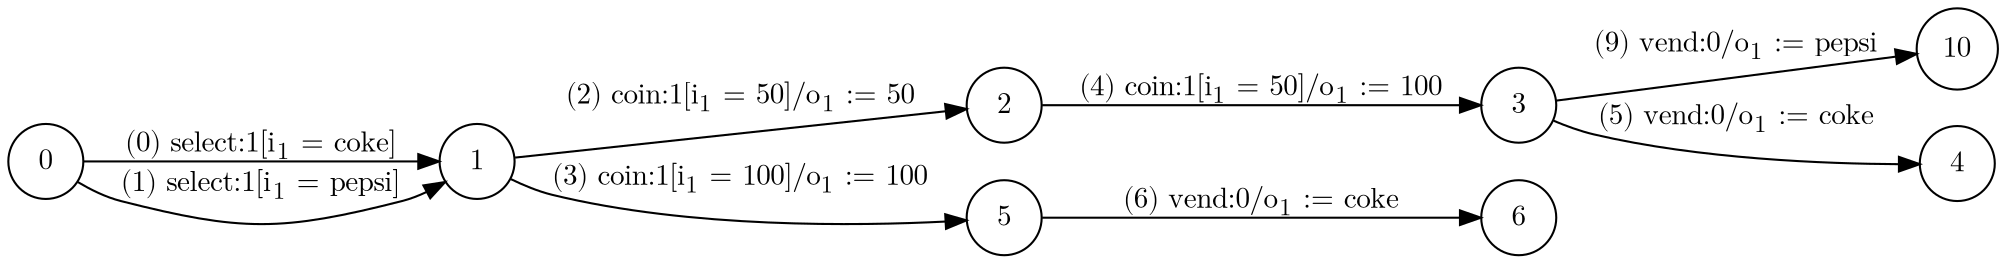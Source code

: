 digraph EFSM{
  graph [rankdir="LR", fontname="Latin Modern Math"];
  node [color="black", fillcolor="white", shape="circle", style="filled", fontname="Latin Modern Math"];
  edge [fontname="Latin Modern Math"];
  0->1[label=<(0) select:1&#91;i<sub>1</sub> = coke&#93;>]
  0->1[label=<(1) select:1&#91;i<sub>1</sub> = pepsi&#93;>]
  1->2[label=<(2) coin:1&#91;i<sub>1</sub> = 50&#93;/o<sub>1</sub> := 50>]
  1->5[label=<(3) coin:1&#91;i<sub>1</sub> = 100&#93;/o<sub>1</sub> := 100>]
  2->3[label=<(4) coin:1&#91;i<sub>1</sub> = 50&#93;/o<sub>1</sub> := 100>]
  3->10[label=<(9) vend:0/o<sub>1</sub> := pepsi>]
  3->4[label=<(5) vend:0/o<sub>1</sub> := coke>]
  5->6[label=<(6) vend:0/o<sub>1</sub> := coke>]
}
